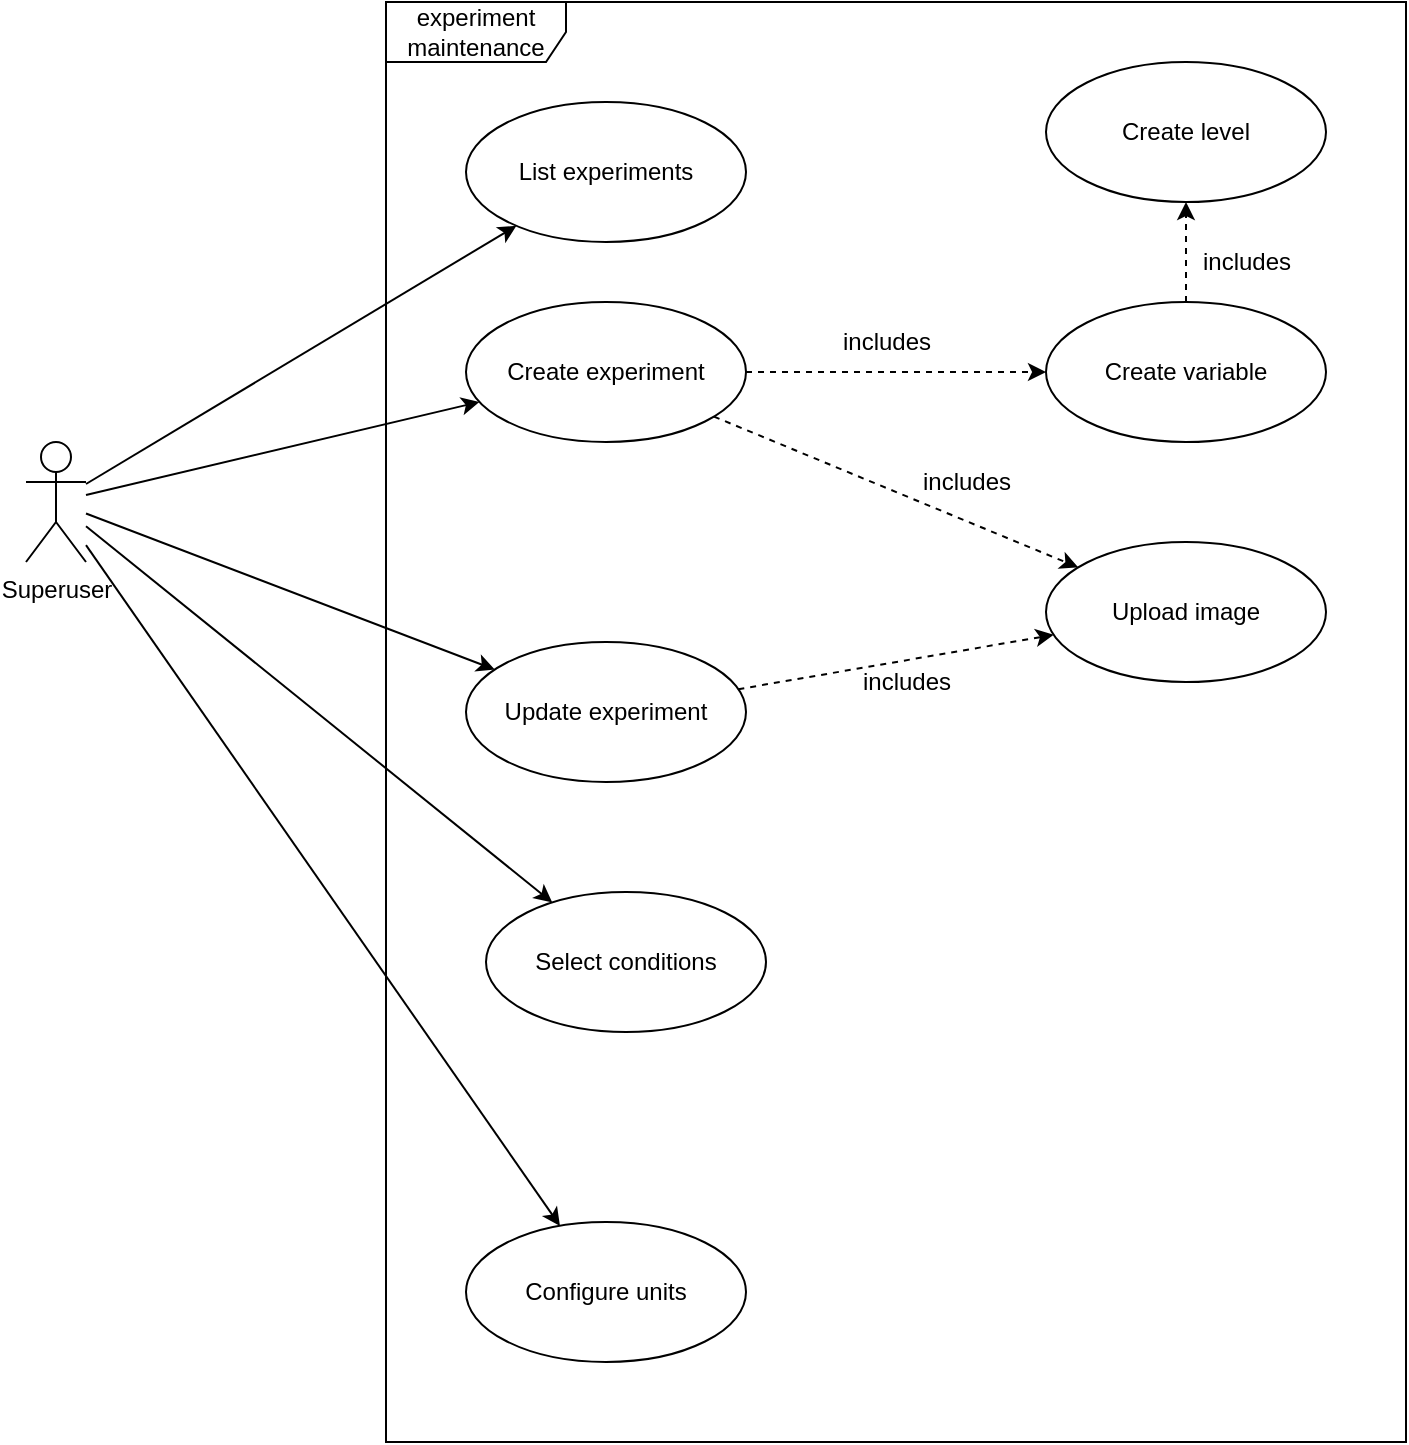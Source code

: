 <mxfile version="17.1.3" type="github">
  <diagram id="cs5g1dZircXFF23Nbjjf" name="Page-1">
    <mxGraphModel dx="1186" dy="739" grid="1" gridSize="10" guides="1" tooltips="1" connect="1" arrows="1" fold="1" page="1" pageScale="1" pageWidth="827" pageHeight="1169" math="0" shadow="0">
      <root>
        <mxCell id="0" />
        <mxCell id="1" parent="0" />
        <mxCell id="YG_Yj9HzlW7tTCyL0lgZ-1" value="experiment maintenance" style="shape=umlFrame;whiteSpace=wrap;html=1;width=90;height=30;" parent="1" vertex="1">
          <mxGeometry x="250" y="70" width="510" height="720" as="geometry" />
        </mxCell>
        <mxCell id="YG_Yj9HzlW7tTCyL0lgZ-10" style="rounded=0;orthogonalLoop=1;jettySize=auto;html=1;" parent="1" source="YG_Yj9HzlW7tTCyL0lgZ-2" target="YG_Yj9HzlW7tTCyL0lgZ-3" edge="1">
          <mxGeometry relative="1" as="geometry" />
        </mxCell>
        <mxCell id="YG_Yj9HzlW7tTCyL0lgZ-11" style="edgeStyle=none;rounded=0;orthogonalLoop=1;jettySize=auto;html=1;" parent="1" source="YG_Yj9HzlW7tTCyL0lgZ-2" target="YG_Yj9HzlW7tTCyL0lgZ-4" edge="1">
          <mxGeometry relative="1" as="geometry" />
        </mxCell>
        <mxCell id="YG_Yj9HzlW7tTCyL0lgZ-12" style="edgeStyle=none;rounded=0;orthogonalLoop=1;jettySize=auto;html=1;" parent="1" source="YG_Yj9HzlW7tTCyL0lgZ-2" target="YG_Yj9HzlW7tTCyL0lgZ-7" edge="1">
          <mxGeometry relative="1" as="geometry" />
        </mxCell>
        <mxCell id="YG_Yj9HzlW7tTCyL0lgZ-13" style="edgeStyle=none;rounded=0;orthogonalLoop=1;jettySize=auto;html=1;" parent="1" source="YG_Yj9HzlW7tTCyL0lgZ-2" target="YG_Yj9HzlW7tTCyL0lgZ-8" edge="1">
          <mxGeometry relative="1" as="geometry" />
        </mxCell>
        <mxCell id="uBWDw90OUxaBEOLSxv6W-3" style="rounded=0;orthogonalLoop=1;jettySize=auto;html=1;" edge="1" parent="1" source="YG_Yj9HzlW7tTCyL0lgZ-2" target="uBWDw90OUxaBEOLSxv6W-1">
          <mxGeometry relative="1" as="geometry" />
        </mxCell>
        <mxCell id="YG_Yj9HzlW7tTCyL0lgZ-2" value="Superuser" style="shape=umlActor;verticalLabelPosition=bottom;verticalAlign=top;html=1;" parent="1" vertex="1">
          <mxGeometry x="70" y="290" width="30" height="60" as="geometry" />
        </mxCell>
        <mxCell id="YG_Yj9HzlW7tTCyL0lgZ-3" value="List experiments" style="ellipse;whiteSpace=wrap;html=1;" parent="1" vertex="1">
          <mxGeometry x="290" y="120" width="140" height="70" as="geometry" />
        </mxCell>
        <mxCell id="YG_Yj9HzlW7tTCyL0lgZ-14" style="edgeStyle=none;rounded=0;orthogonalLoop=1;jettySize=auto;html=1;dashed=1;" parent="1" source="YG_Yj9HzlW7tTCyL0lgZ-4" target="YG_Yj9HzlW7tTCyL0lgZ-5" edge="1">
          <mxGeometry relative="1" as="geometry" />
        </mxCell>
        <mxCell id="uBWDw90OUxaBEOLSxv6W-5" style="edgeStyle=none;rounded=0;orthogonalLoop=1;jettySize=auto;html=1;dashed=1;" edge="1" parent="1" source="YG_Yj9HzlW7tTCyL0lgZ-4" target="uBWDw90OUxaBEOLSxv6W-4">
          <mxGeometry relative="1" as="geometry" />
        </mxCell>
        <mxCell id="YG_Yj9HzlW7tTCyL0lgZ-4" value="Create experiment" style="ellipse;whiteSpace=wrap;html=1;" parent="1" vertex="1">
          <mxGeometry x="290" y="220" width="140" height="70" as="geometry" />
        </mxCell>
        <mxCell id="YG_Yj9HzlW7tTCyL0lgZ-15" style="edgeStyle=none;rounded=0;orthogonalLoop=1;jettySize=auto;html=1;dashed=1;" parent="1" source="YG_Yj9HzlW7tTCyL0lgZ-5" target="YG_Yj9HzlW7tTCyL0lgZ-6" edge="1">
          <mxGeometry relative="1" as="geometry" />
        </mxCell>
        <mxCell id="YG_Yj9HzlW7tTCyL0lgZ-5" value="Create variable" style="ellipse;whiteSpace=wrap;html=1;" parent="1" vertex="1">
          <mxGeometry x="580" y="220" width="140" height="70" as="geometry" />
        </mxCell>
        <mxCell id="YG_Yj9HzlW7tTCyL0lgZ-6" value="Create level" style="ellipse;whiteSpace=wrap;html=1;" parent="1" vertex="1">
          <mxGeometry x="580" y="100" width="140" height="70" as="geometry" />
        </mxCell>
        <mxCell id="YG_Yj9HzlW7tTCyL0lgZ-7" value="Select conditions" style="ellipse;whiteSpace=wrap;html=1;" parent="1" vertex="1">
          <mxGeometry x="300" y="515" width="140" height="70" as="geometry" />
        </mxCell>
        <mxCell id="YG_Yj9HzlW7tTCyL0lgZ-8" value="Configure units" style="ellipse;whiteSpace=wrap;html=1;" parent="1" vertex="1">
          <mxGeometry x="290" y="680" width="140" height="70" as="geometry" />
        </mxCell>
        <mxCell id="YG_Yj9HzlW7tTCyL0lgZ-16" value="includes" style="text;html=1;align=center;verticalAlign=middle;resizable=0;points=[];autosize=1;strokeColor=none;fillColor=none;" parent="1" vertex="1">
          <mxGeometry x="470" y="230" width="60" height="20" as="geometry" />
        </mxCell>
        <mxCell id="YG_Yj9HzlW7tTCyL0lgZ-17" value="includes" style="text;html=1;align=center;verticalAlign=middle;resizable=0;points=[];autosize=1;strokeColor=none;fillColor=none;" parent="1" vertex="1">
          <mxGeometry x="650" y="190" width="60" height="20" as="geometry" />
        </mxCell>
        <mxCell id="uBWDw90OUxaBEOLSxv6W-6" style="edgeStyle=none;rounded=0;orthogonalLoop=1;jettySize=auto;html=1;dashed=1;" edge="1" parent="1" source="uBWDw90OUxaBEOLSxv6W-1" target="uBWDw90OUxaBEOLSxv6W-4">
          <mxGeometry relative="1" as="geometry" />
        </mxCell>
        <mxCell id="uBWDw90OUxaBEOLSxv6W-1" value="Update experiment" style="ellipse;whiteSpace=wrap;html=1;" vertex="1" parent="1">
          <mxGeometry x="290" y="390" width="140" height="70" as="geometry" />
        </mxCell>
        <mxCell id="uBWDw90OUxaBEOLSxv6W-4" value="Upload image" style="ellipse;whiteSpace=wrap;html=1;" vertex="1" parent="1">
          <mxGeometry x="580" y="340" width="140" height="70" as="geometry" />
        </mxCell>
        <mxCell id="uBWDw90OUxaBEOLSxv6W-7" value="includes" style="text;html=1;align=center;verticalAlign=middle;resizable=0;points=[];autosize=1;strokeColor=none;fillColor=none;" vertex="1" parent="1">
          <mxGeometry x="510" y="300" width="60" height="20" as="geometry" />
        </mxCell>
        <mxCell id="uBWDw90OUxaBEOLSxv6W-8" value="includes" style="text;html=1;align=center;verticalAlign=middle;resizable=0;points=[];autosize=1;strokeColor=none;fillColor=none;" vertex="1" parent="1">
          <mxGeometry x="480" y="400" width="60" height="20" as="geometry" />
        </mxCell>
      </root>
    </mxGraphModel>
  </diagram>
</mxfile>
